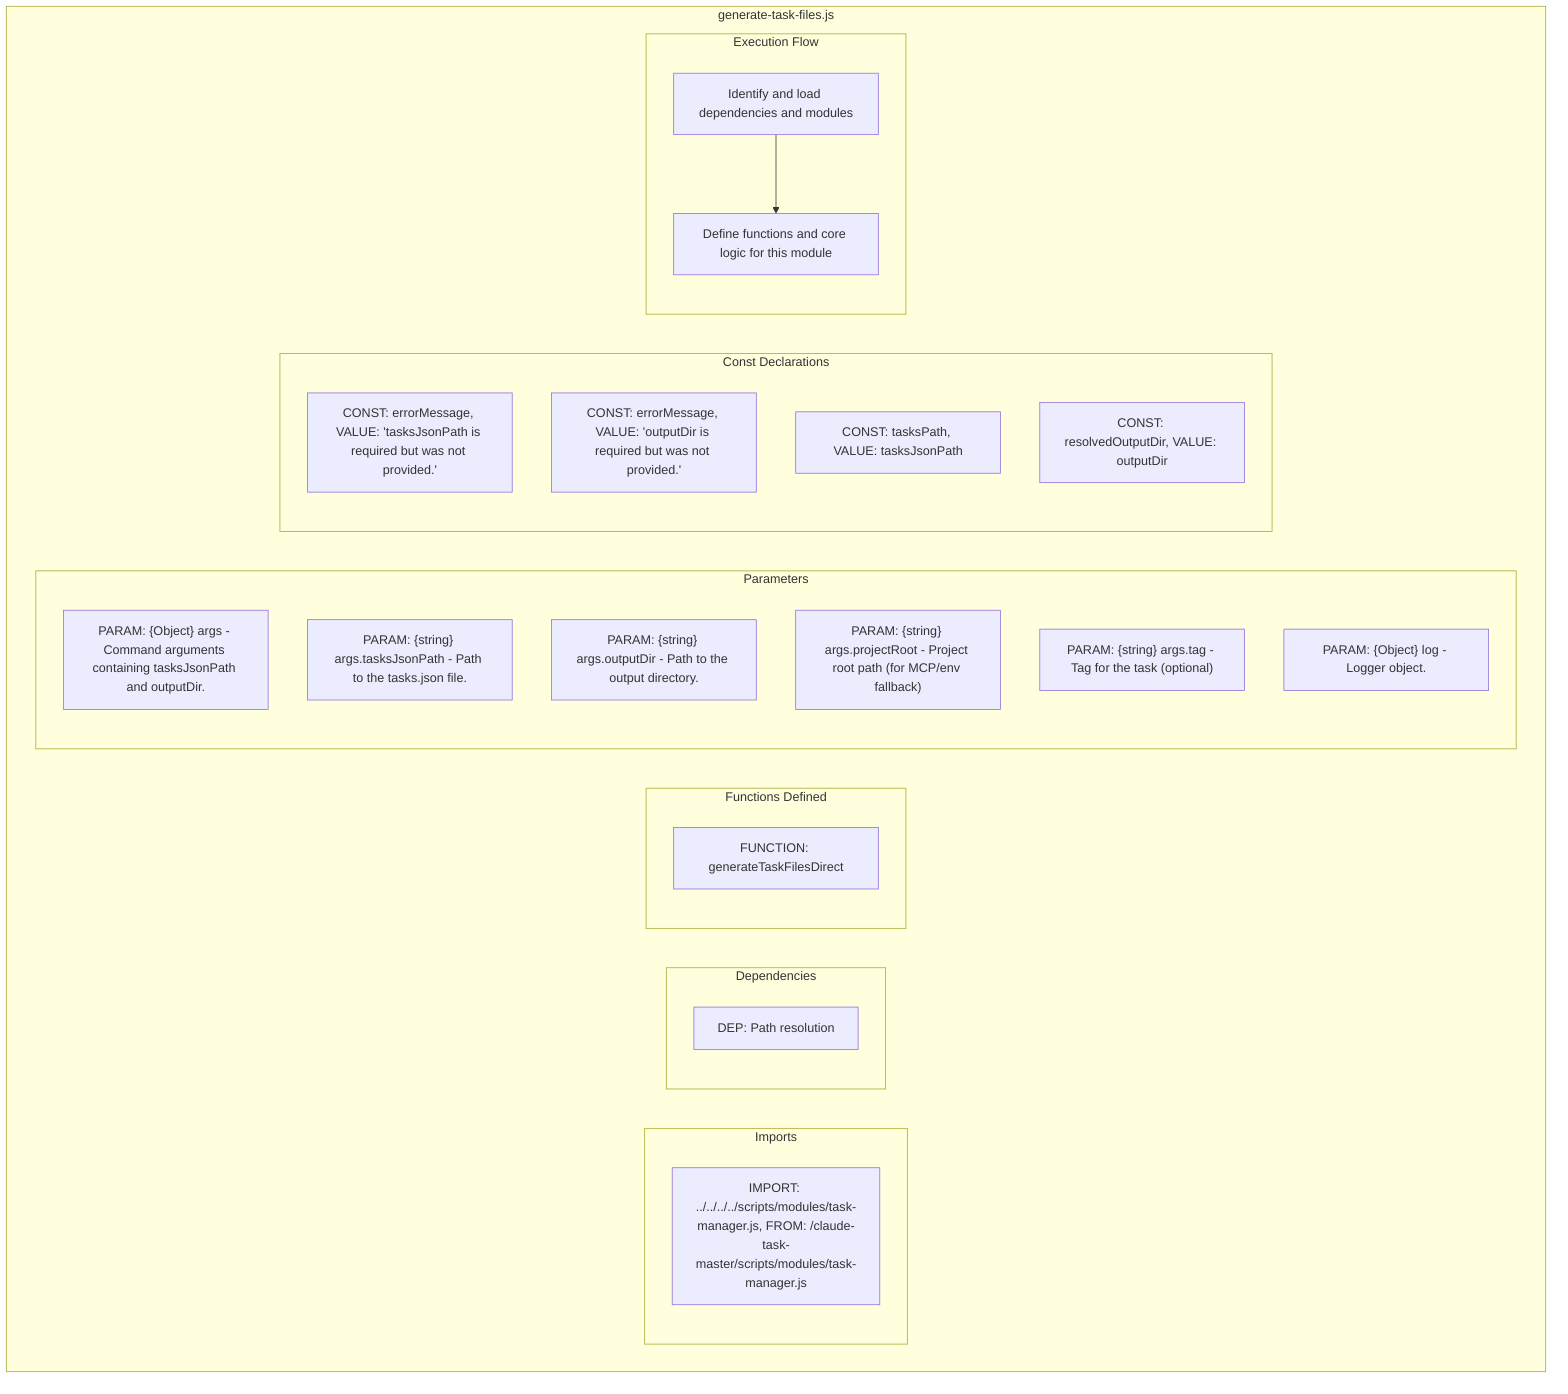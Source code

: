 flowchart TB
    subgraph Imports["Imports"]
        I1["IMPORT: ../../../../scripts/modules/task-manager.js, FROM: /claude-task-master/scripts/modules/task-manager.js"]
    end
    subgraph Dependencies["Dependencies"]
        D1["DEP: Path resolution"]
    end
    subgraph FunctionsDefined["Functions Defined"]
        FU1["FUNCTION: generateTaskFilesDirect"]
    end
    subgraph Parameters["Parameters"]
        P1["PARAM: {Object} args - Command arguments containing tasksJsonPath and outputDir."]
        P2["PARAM: {string} args.tasksJsonPath - Path to the tasks.json file."]
        P3["PARAM: {string} args.outputDir - Path to the output directory."]
        P4["PARAM: {string} args.projectRoot - Project root path (for MCP/env fallback)"]
        P5["PARAM: {string} args.tag - Tag for the task (optional)"]
        P6["PARAM: {Object} log - Logger object."]
    end
    subgraph Constants["Const Declarations"]
        C1["CONST: errorMessage, VALUE: 'tasksJsonPath is required but was not provided.'"]
        C2["CONST: errorMessage, VALUE: 'outputDir is required but was not provided.'"]
        C3["CONST: tasksPath, VALUE: tasksJsonPath"]
        C4["CONST: resolvedOutputDir, VALUE: outputDir"]
    end
    subgraph ExecutionFlow["Execution Flow"]
        FL1["Identify and load dependencies and modules"]
        FL2["Define functions and core logic for this module"]
    end
    subgraph FileName["generate-task-files.js"]
        Imports
        Dependencies
        FunctionsDefined
        Parameters
        Constants
        ExecutionFlow
    end
    FL1 --> FL2
